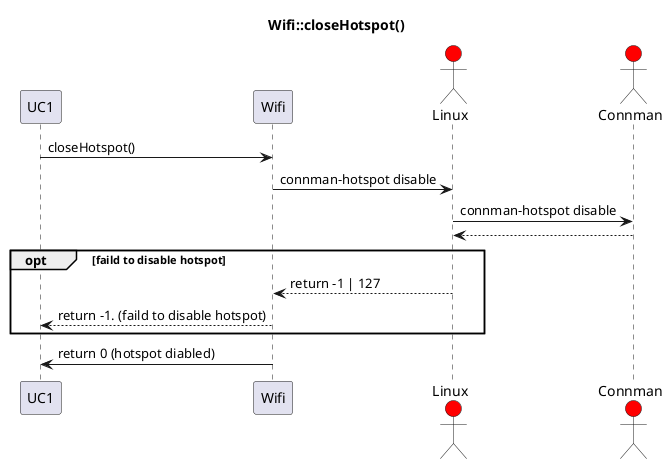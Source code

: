 @startuml
title Wifi::closeHotspot()
participant UC1
participant Wifi
actor Linux #red
actor Connman #red

UC1 -> Wifi : closeHotspot()
Wifi -> Linux : connman-hotspot disable
Linux -> Connman : connman-hotspot disable
Linux <-- Connman
opt faild to disable hotspot
    Linux --> Wifi : return -1 | 127
    Wifi --> UC1 : return -1. (faild to disable hotspot)
end
UC1 <- Wifi : return 0 (hotspot diabled)

@enduml